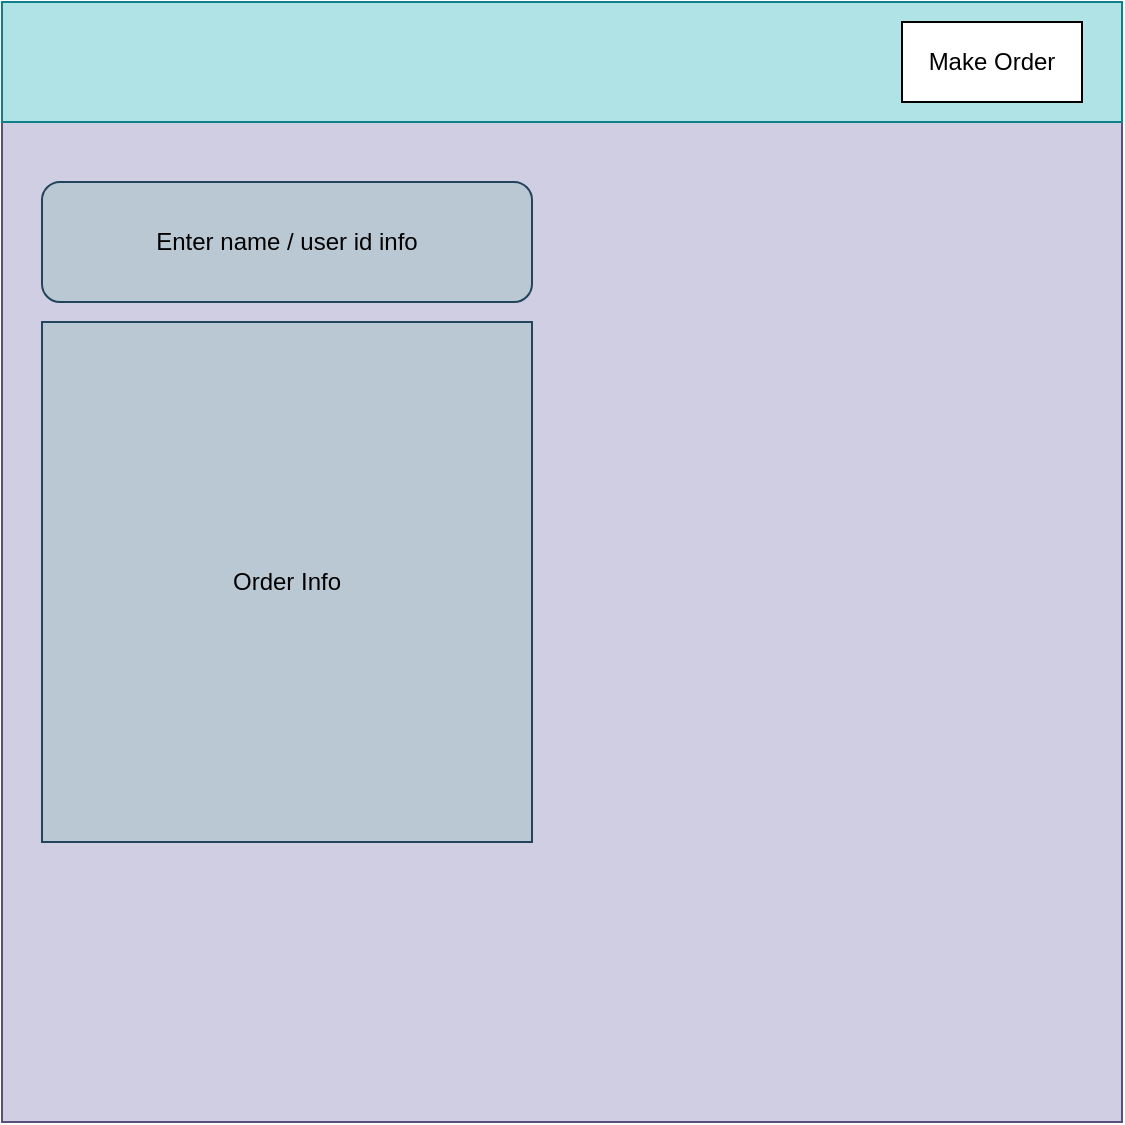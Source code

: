 <mxfile>
    <diagram id="zJniAJUE_Or1L6BKFJ9v" name="Page-1">
        <mxGraphModel dx="684" dy="672" grid="1" gridSize="10" guides="1" tooltips="1" connect="1" arrows="1" fold="1" page="1" pageScale="1" pageWidth="850" pageHeight="1100" math="0" shadow="0">
            <root>
                <mxCell id="0"/>
                <mxCell id="1" parent="0"/>
                <mxCell id="2" value="" style="whiteSpace=wrap;html=1;aspect=fixed;fillColor=#d0cee2;strokeColor=#56517e;" vertex="1" parent="1">
                    <mxGeometry x="80" y="70" width="560" height="560" as="geometry"/>
                </mxCell>
                <mxCell id="3" value="" style="rounded=0;whiteSpace=wrap;html=1;fillColor=#b0e3e6;strokeColor=#0e8088;" vertex="1" parent="1">
                    <mxGeometry x="80" y="70" width="560" height="60" as="geometry"/>
                </mxCell>
                <mxCell id="4" value="Make Order" style="rounded=0;whiteSpace=wrap;html=1;" vertex="1" parent="1">
                    <mxGeometry x="530" y="80" width="90" height="40" as="geometry"/>
                </mxCell>
                <mxCell id="5" value="Enter name / user id info" style="rounded=1;whiteSpace=wrap;html=1;fillColor=#bac8d3;strokeColor=#23445d;" vertex="1" parent="1">
                    <mxGeometry x="100" y="160" width="245" height="60" as="geometry"/>
                </mxCell>
                <mxCell id="6" value="Order Info" style="rounded=0;whiteSpace=wrap;html=1;fillColor=#bac8d3;strokeColor=#23445d;" vertex="1" parent="1">
                    <mxGeometry x="100" y="230" width="245" height="260" as="geometry"/>
                </mxCell>
            </root>
        </mxGraphModel>
    </diagram>
</mxfile>